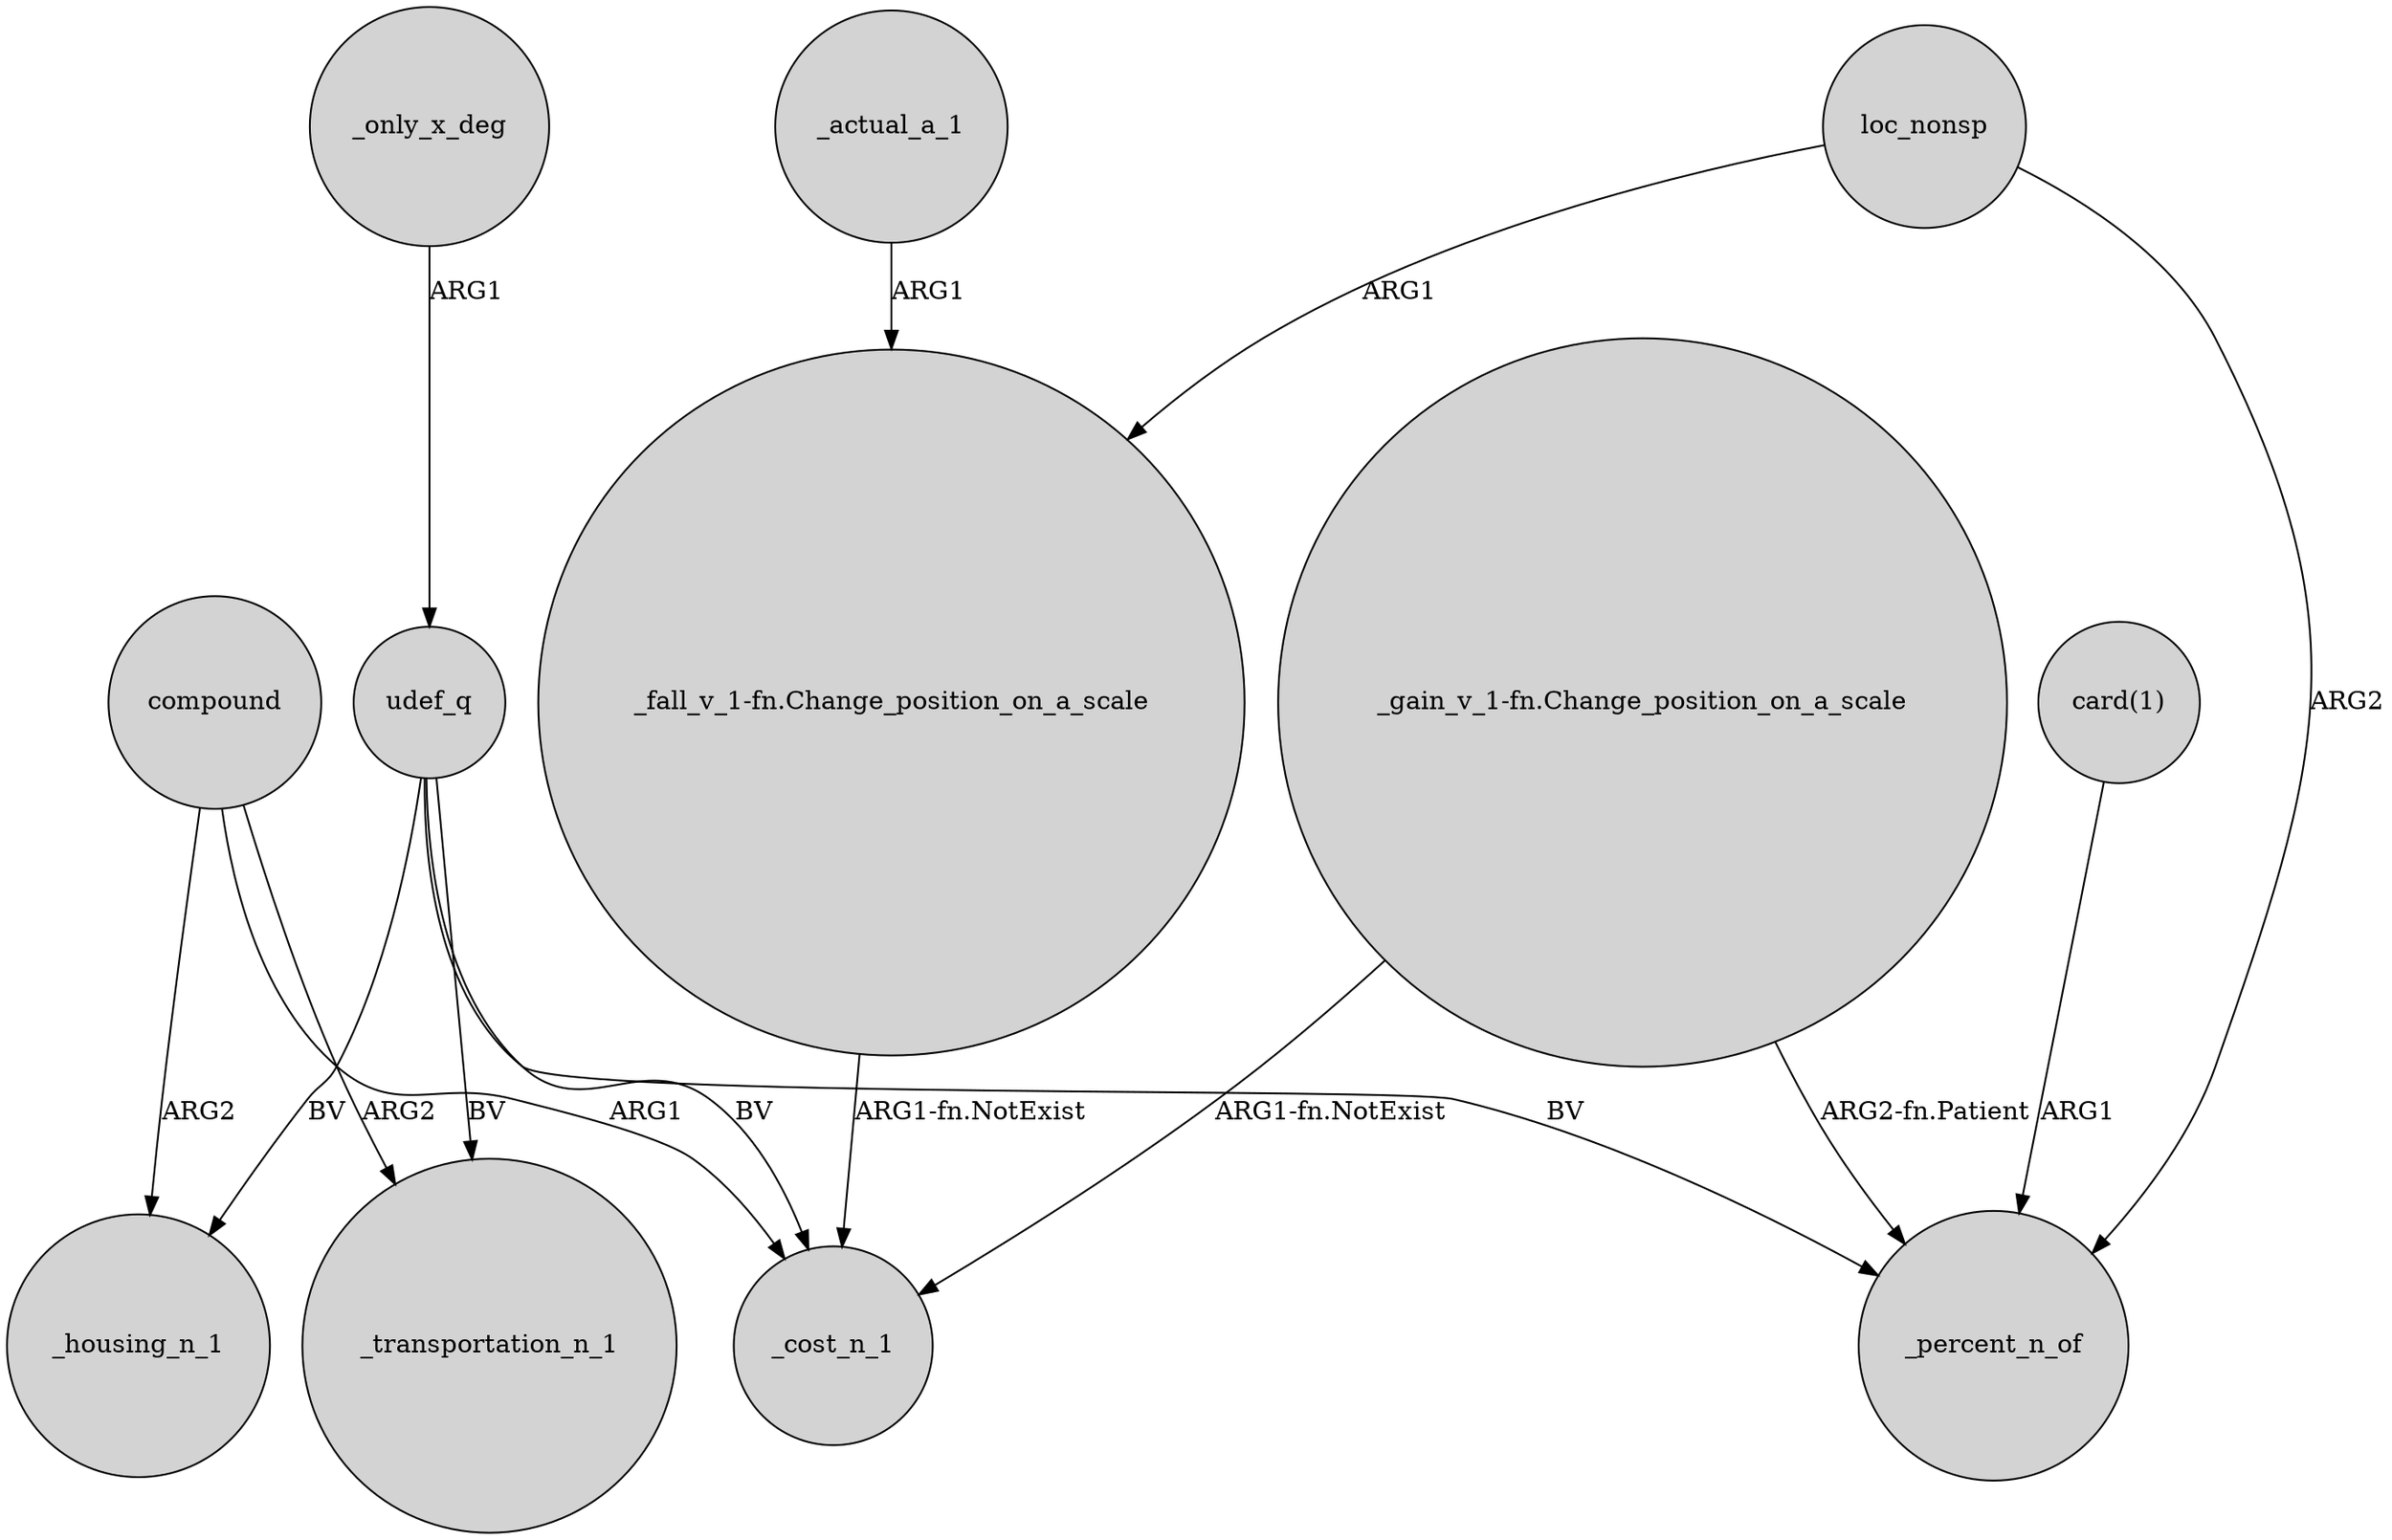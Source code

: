 digraph {
	node [shape=circle style=filled]
	compound -> _transportation_n_1 [label=ARG2]
	"_gain_v_1-fn.Change_position_on_a_scale" -> _percent_n_of [label="ARG2-fn.Patient"]
	_only_x_deg -> udef_q [label=ARG1]
	"card(1)" -> _percent_n_of [label=ARG1]
	compound -> _housing_n_1 [label=ARG2]
	loc_nonsp -> "_fall_v_1-fn.Change_position_on_a_scale" [label=ARG1]
	udef_q -> _transportation_n_1 [label=BV]
	loc_nonsp -> _percent_n_of [label=ARG2]
	udef_q -> _cost_n_1 [label=BV]
	udef_q -> _percent_n_of [label=BV]
	compound -> _cost_n_1 [label=ARG1]
	"_gain_v_1-fn.Change_position_on_a_scale" -> _cost_n_1 [label="ARG1-fn.NotExist"]
	"_fall_v_1-fn.Change_position_on_a_scale" -> _cost_n_1 [label="ARG1-fn.NotExist"]
	udef_q -> _housing_n_1 [label=BV]
	_actual_a_1 -> "_fall_v_1-fn.Change_position_on_a_scale" [label=ARG1]
}
